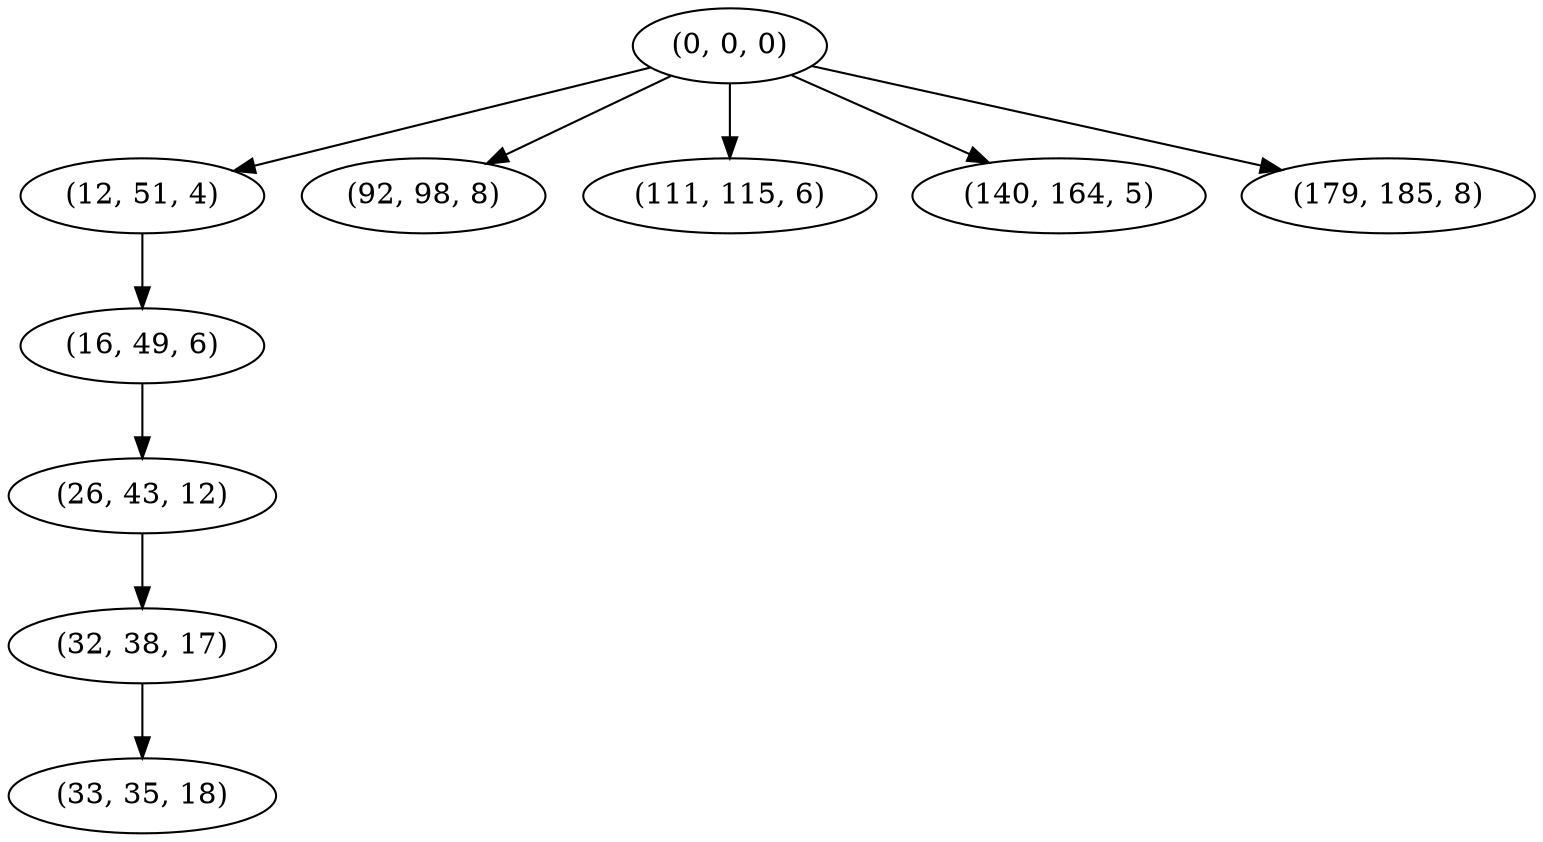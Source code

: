 digraph tree {
    "(0, 0, 0)";
    "(12, 51, 4)";
    "(16, 49, 6)";
    "(26, 43, 12)";
    "(32, 38, 17)";
    "(33, 35, 18)";
    "(92, 98, 8)";
    "(111, 115, 6)";
    "(140, 164, 5)";
    "(179, 185, 8)";
    "(0, 0, 0)" -> "(12, 51, 4)";
    "(0, 0, 0)" -> "(92, 98, 8)";
    "(0, 0, 0)" -> "(111, 115, 6)";
    "(0, 0, 0)" -> "(140, 164, 5)";
    "(0, 0, 0)" -> "(179, 185, 8)";
    "(12, 51, 4)" -> "(16, 49, 6)";
    "(16, 49, 6)" -> "(26, 43, 12)";
    "(26, 43, 12)" -> "(32, 38, 17)";
    "(32, 38, 17)" -> "(33, 35, 18)";
}
